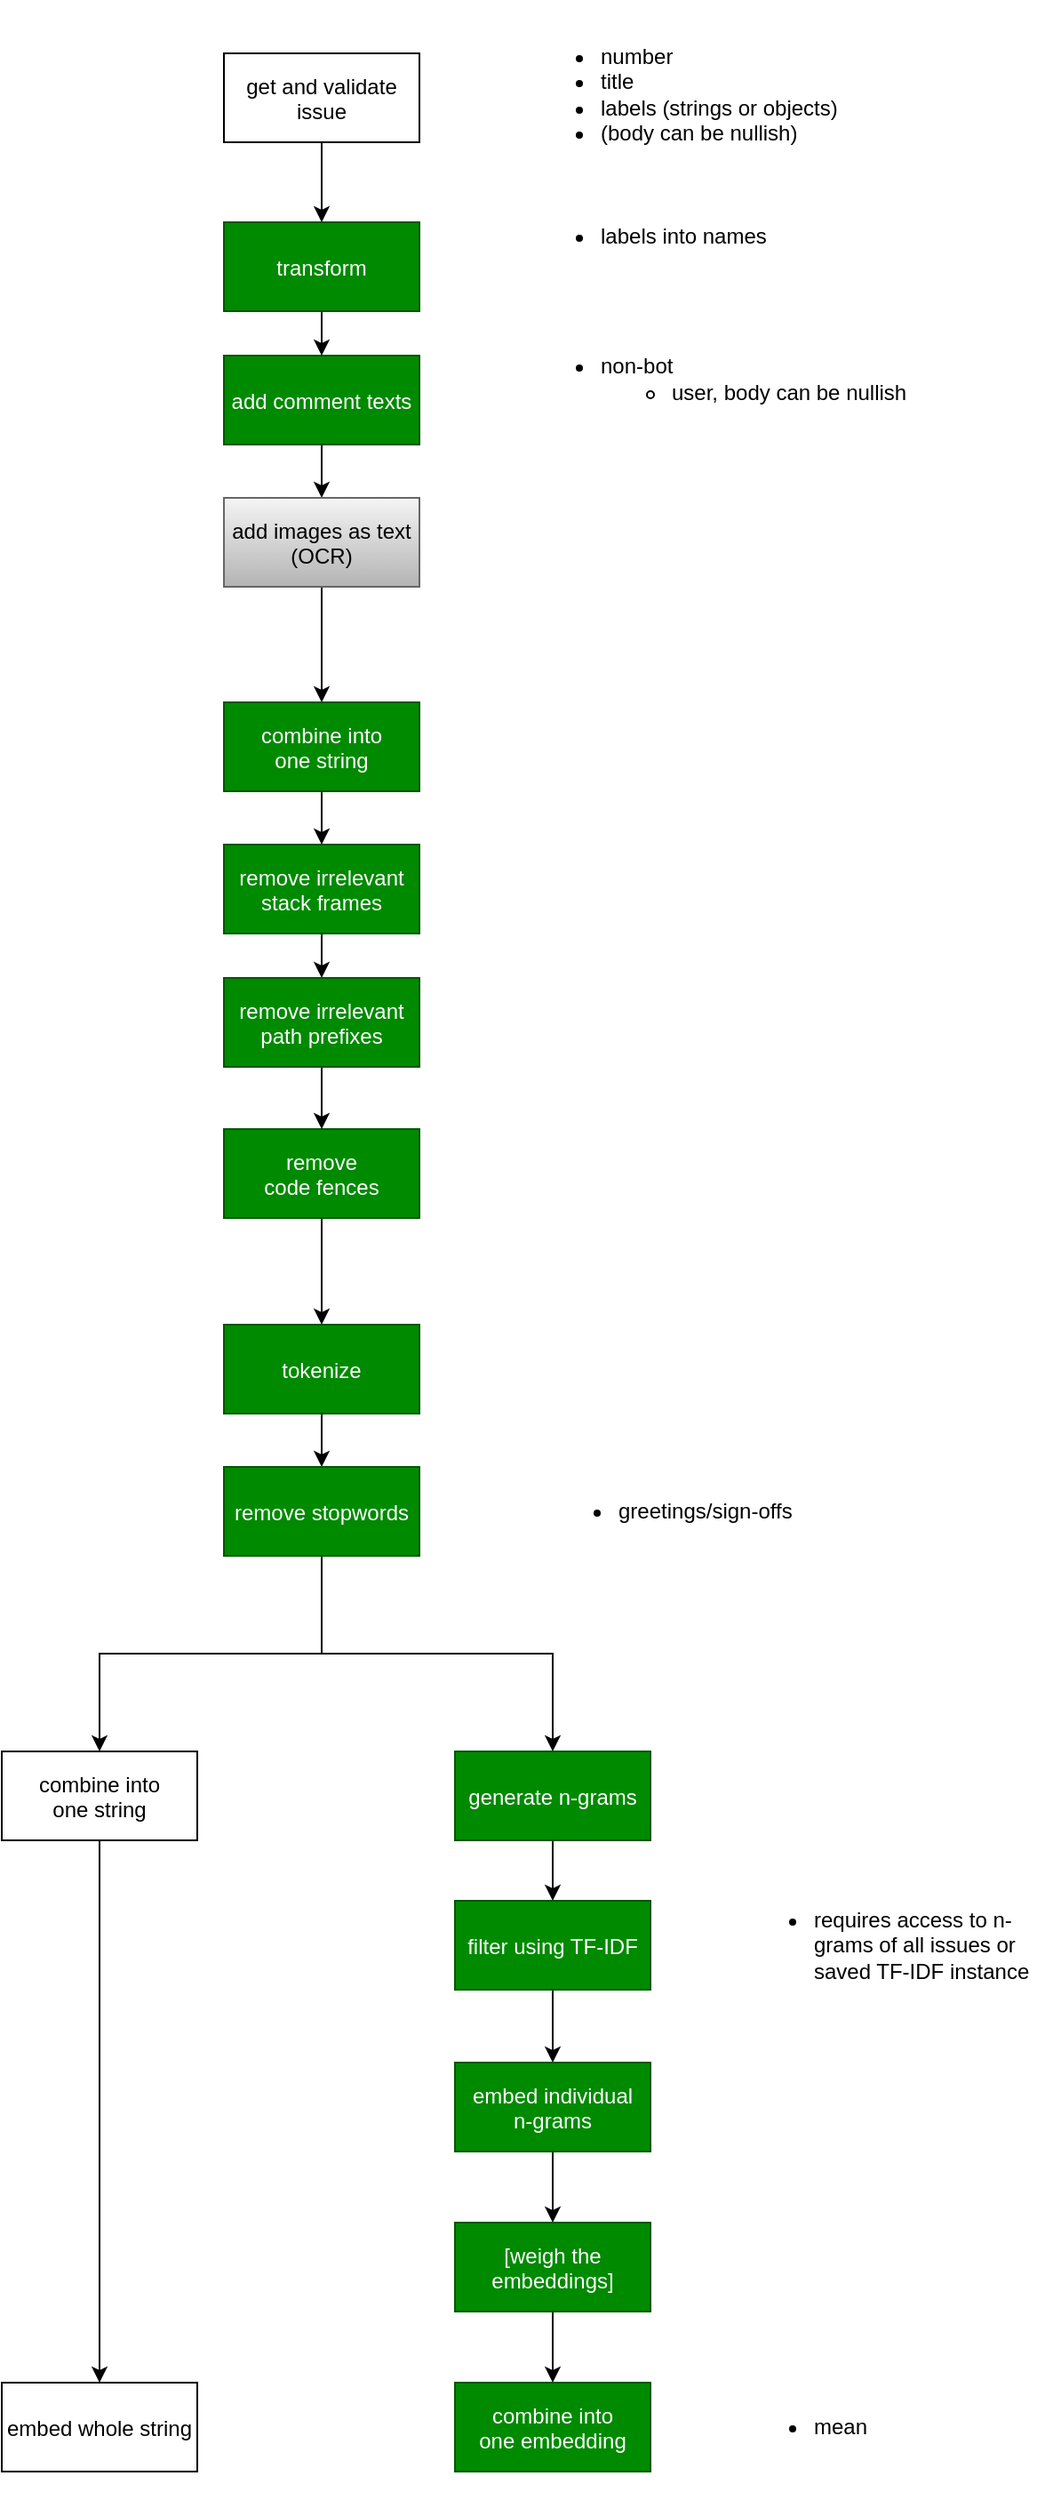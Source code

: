 <mxfile version="24.7.8">
  <diagram name="Page-1" id="e7e014a7-5840-1c2e-5031-d8a46d1fe8dd">
    <mxGraphModel dx="982" dy="1767" grid="1" gridSize="10" guides="1" tooltips="1" connect="1" arrows="1" fold="1" page="1" pageScale="1" pageWidth="1169" pageHeight="826" background="none" math="0" shadow="0">
      <root>
        <mxCell id="0" />
        <mxCell id="1" parent="0" />
        <mxCell id="v6B5wqSu6SAp7sWqbgs--83" style="edgeStyle=orthogonalEdgeStyle;rounded=0;orthogonalLoop=1;jettySize=auto;html=1;exitX=0.5;exitY=1;exitDx=0;exitDy=0;" parent="1" source="v6B5wqSu6SAp7sWqbgs--84" target="v6B5wqSu6SAp7sWqbgs--109" edge="1">
          <mxGeometry relative="1" as="geometry">
            <mxPoint x="275.5" y="650" as="targetPoint" />
          </mxGeometry>
        </mxCell>
        <mxCell id="v6B5wqSu6SAp7sWqbgs--84" value="remove&#xa;code fences" style="fillColor=#008a00;fontColor=#ffffff;strokeColor=#005700;" parent="1" vertex="1">
          <mxGeometry x="220" y="535" width="110" height="50" as="geometry" />
        </mxCell>
        <mxCell id="cVfKy4Dpxkk26B2VuoCf-9" style="edgeStyle=orthogonalEdgeStyle;rounded=0;orthogonalLoop=1;jettySize=auto;html=1;exitX=0.5;exitY=1;exitDx=0;exitDy=0;" parent="1" source="v6B5wqSu6SAp7sWqbgs--86" target="cVfKy4Dpxkk26B2VuoCf-8" edge="1">
          <mxGeometry relative="1" as="geometry" />
        </mxCell>
        <mxCell id="v6B5wqSu6SAp7sWqbgs--86" value="remove irrelevant&#xa;stack frames" style="fillColor=#008a00;fontColor=#ffffff;strokeColor=#005700;" parent="1" vertex="1">
          <mxGeometry x="220" y="375" width="110" height="50" as="geometry" />
        </mxCell>
        <mxCell id="v6B5wqSu6SAp7sWqbgs--107" value="&lt;ul&gt;&lt;li&gt;greetings/sign-offs&lt;/li&gt;&lt;/ul&gt;" style="text;strokeColor=none;fillColor=none;html=1;whiteSpace=wrap;verticalAlign=middle;overflow=hidden;" parent="1" vertex="1">
          <mxGeometry x="400" y="710" width="180" height="80" as="geometry" />
        </mxCell>
        <mxCell id="v6B5wqSu6SAp7sWqbgs--108" style="edgeStyle=orthogonalEdgeStyle;rounded=0;orthogonalLoop=1;jettySize=auto;html=1;exitX=0.5;exitY=1;exitDx=0;exitDy=0;" parent="1" source="v6B5wqSu6SAp7sWqbgs--109" target="v6B5wqSu6SAp7sWqbgs--110" edge="1">
          <mxGeometry relative="1" as="geometry" />
        </mxCell>
        <mxCell id="v6B5wqSu6SAp7sWqbgs--109" value="tokenize" style="fillColor=#008a00;fontColor=#ffffff;strokeColor=#005700;" parent="1" vertex="1">
          <mxGeometry x="220" y="645" width="110" height="50" as="geometry" />
        </mxCell>
        <mxCell id="v6B5wqSu6SAp7sWqbgs--120" style="edgeStyle=orthogonalEdgeStyle;rounded=0;orthogonalLoop=1;jettySize=auto;html=1;exitX=0.5;exitY=1;exitDx=0;exitDy=0;" parent="1" source="v6B5wqSu6SAp7sWqbgs--110" target="v6B5wqSu6SAp7sWqbgs--119" edge="1">
          <mxGeometry relative="1" as="geometry" />
        </mxCell>
        <mxCell id="v6B5wqSu6SAp7sWqbgs--124" style="edgeStyle=orthogonalEdgeStyle;rounded=0;orthogonalLoop=1;jettySize=auto;html=1;exitX=0.5;exitY=1;exitDx=0;exitDy=0;" parent="1" source="v6B5wqSu6SAp7sWqbgs--110" target="v6B5wqSu6SAp7sWqbgs--123" edge="1">
          <mxGeometry relative="1" as="geometry" />
        </mxCell>
        <mxCell id="v6B5wqSu6SAp7sWqbgs--110" value="remove stopwords" style="fillColor=#008a00;fontColor=#ffffff;strokeColor=#005700;" parent="1" vertex="1">
          <mxGeometry x="220" y="725" width="110" height="50" as="geometry" />
        </mxCell>
        <mxCell id="v6B5wqSu6SAp7sWqbgs--111" value="&lt;ul&gt;&lt;li&gt;number&lt;/li&gt;&lt;li&gt;title&lt;/li&gt;&lt;li&gt;labels (strings or objects)&lt;/li&gt;&lt;li&gt;(body can be nullish)&lt;/li&gt;&lt;/ul&gt;" style="text;strokeColor=none;fillColor=none;html=1;whiteSpace=wrap;verticalAlign=middle;overflow=hidden;" parent="1" vertex="1">
          <mxGeometry x="390" y="-100" width="200" height="105" as="geometry" />
        </mxCell>
        <mxCell id="v6B5wqSu6SAp7sWqbgs--115" style="edgeStyle=orthogonalEdgeStyle;rounded=0;orthogonalLoop=1;jettySize=auto;html=1;exitX=0.5;exitY=1;exitDx=0;exitDy=0;" parent="1" source="v6B5wqSu6SAp7sWqbgs--112" target="v6B5wqSu6SAp7sWqbgs--114" edge="1">
          <mxGeometry relative="1" as="geometry" />
        </mxCell>
        <mxCell id="v6B5wqSu6SAp7sWqbgs--112" value="add comment texts" style="fillColor=#008a00;fontColor=#ffffff;strokeColor=#005700;" parent="1" vertex="1">
          <mxGeometry x="220" y="100" width="110" height="50" as="geometry" />
        </mxCell>
        <mxCell id="v6B5wqSu6SAp7sWqbgs--117" style="edgeStyle=orthogonalEdgeStyle;rounded=0;orthogonalLoop=1;jettySize=auto;html=1;exitX=0.5;exitY=1;exitDx=0;exitDy=0;" parent="1" source="v6B5wqSu6SAp7sWqbgs--114" target="v6B5wqSu6SAp7sWqbgs--116" edge="1">
          <mxGeometry relative="1" as="geometry" />
        </mxCell>
        <mxCell id="v6B5wqSu6SAp7sWqbgs--114" value="add images as text&#xa;(OCR)" style="fillColor=#f5f5f5;gradientColor=#b3b3b3;strokeColor=#666666;fontColor=#000000;" parent="1" vertex="1">
          <mxGeometry x="220" y="180" width="110" height="50" as="geometry" />
        </mxCell>
        <mxCell id="v6B5wqSu6SAp7sWqbgs--118" style="edgeStyle=orthogonalEdgeStyle;rounded=0;orthogonalLoop=1;jettySize=auto;html=1;exitX=0.5;exitY=1;exitDx=0;exitDy=0;entryX=0.5;entryY=0;entryDx=0;entryDy=0;" parent="1" source="v6B5wqSu6SAp7sWqbgs--116" target="v6B5wqSu6SAp7sWqbgs--86" edge="1">
          <mxGeometry relative="1" as="geometry" />
        </mxCell>
        <mxCell id="v6B5wqSu6SAp7sWqbgs--116" value="combine into&#xa;one string" style="fillColor=#008a00;fontColor=#ffffff;strokeColor=#005700;" parent="1" vertex="1">
          <mxGeometry x="220" y="295" width="110" height="50" as="geometry" />
        </mxCell>
        <mxCell id="v6B5wqSu6SAp7sWqbgs--122" style="edgeStyle=orthogonalEdgeStyle;rounded=0;orthogonalLoop=1;jettySize=auto;html=1;exitX=0.5;exitY=1;exitDx=0;exitDy=0;" parent="1" source="v6B5wqSu6SAp7sWqbgs--119" target="v6B5wqSu6SAp7sWqbgs--121" edge="1">
          <mxGeometry relative="1" as="geometry" />
        </mxCell>
        <mxCell id="v6B5wqSu6SAp7sWqbgs--119" value="generate n-grams" style="fillColor=#008a00;fontColor=#ffffff;strokeColor=#005700;" parent="1" vertex="1">
          <mxGeometry x="350" y="885" width="110" height="50" as="geometry" />
        </mxCell>
        <mxCell id="v6B5wqSu6SAp7sWqbgs--128" style="edgeStyle=orthogonalEdgeStyle;rounded=0;orthogonalLoop=1;jettySize=auto;html=1;exitX=0.5;exitY=1;exitDx=0;exitDy=0;" parent="1" source="v6B5wqSu6SAp7sWqbgs--121" target="v6B5wqSu6SAp7sWqbgs--127" edge="1">
          <mxGeometry relative="1" as="geometry" />
        </mxCell>
        <mxCell id="v6B5wqSu6SAp7sWqbgs--121" value="filter using TF-IDF" style="fillColor=#008a00;fontColor=#ffffff;strokeColor=#005700;" parent="1" vertex="1">
          <mxGeometry x="350" y="969" width="110" height="50" as="geometry" />
        </mxCell>
        <mxCell id="v6B5wqSu6SAp7sWqbgs--126" style="edgeStyle=orthogonalEdgeStyle;rounded=0;orthogonalLoop=1;jettySize=auto;html=1;exitX=0.5;exitY=1;exitDx=0;exitDy=0;" parent="1" source="v6B5wqSu6SAp7sWqbgs--123" target="v6B5wqSu6SAp7sWqbgs--125" edge="1">
          <mxGeometry relative="1" as="geometry" />
        </mxCell>
        <mxCell id="v6B5wqSu6SAp7sWqbgs--123" value="combine into&#xa;one string" style="" parent="1" vertex="1">
          <mxGeometry x="95" y="885" width="110" height="50" as="geometry" />
        </mxCell>
        <mxCell id="v6B5wqSu6SAp7sWqbgs--125" value="embed whole string" style="" parent="1" vertex="1">
          <mxGeometry x="95" y="1240" width="110" height="50" as="geometry" />
        </mxCell>
        <mxCell id="v6B5wqSu6SAp7sWqbgs--132" style="edgeStyle=orthogonalEdgeStyle;rounded=0;orthogonalLoop=1;jettySize=auto;html=1;exitX=0.5;exitY=1;exitDx=0;exitDy=0;" parent="1" source="v6B5wqSu6SAp7sWqbgs--127" target="v6B5wqSu6SAp7sWqbgs--131" edge="1">
          <mxGeometry relative="1" as="geometry" />
        </mxCell>
        <mxCell id="v6B5wqSu6SAp7sWqbgs--127" value="embed individual&#xa;n-grams" style="fillColor=#008a00;fontColor=#ffffff;strokeColor=#005700;" parent="1" vertex="1">
          <mxGeometry x="350" y="1060" width="110" height="50" as="geometry" />
        </mxCell>
        <mxCell id="v6B5wqSu6SAp7sWqbgs--130" value="&lt;ul&gt;&lt;li&gt;requires access to n-grams of all issues or saved TF-IDF instance&lt;/li&gt;&lt;/ul&gt;" style="text;strokeColor=none;fillColor=none;html=1;whiteSpace=wrap;verticalAlign=middle;overflow=hidden;" parent="1" vertex="1">
          <mxGeometry x="510" y="954" width="180" height="80" as="geometry" />
        </mxCell>
        <mxCell id="v6B5wqSu6SAp7sWqbgs--134" style="edgeStyle=orthogonalEdgeStyle;rounded=0;orthogonalLoop=1;jettySize=auto;html=1;exitX=0.5;exitY=1;exitDx=0;exitDy=0;" parent="1" source="v6B5wqSu6SAp7sWqbgs--131" target="v6B5wqSu6SAp7sWqbgs--133" edge="1">
          <mxGeometry relative="1" as="geometry" />
        </mxCell>
        <mxCell id="v6B5wqSu6SAp7sWqbgs--131" value="[weigh the&#xa;embeddings]" style="fillColor=#008a00;fontColor=#ffffff;strokeColor=#005700;" parent="1" vertex="1">
          <mxGeometry x="350" y="1150" width="110" height="50" as="geometry" />
        </mxCell>
        <mxCell id="v6B5wqSu6SAp7sWqbgs--133" value="combine into&#xa;one embedding" style="fillColor=#008a00;fontColor=#ffffff;strokeColor=#005700;" parent="1" vertex="1">
          <mxGeometry x="350" y="1240" width="110" height="50" as="geometry" />
        </mxCell>
        <mxCell id="cVfKy4Dpxkk26B2VuoCf-3" style="edgeStyle=orthogonalEdgeStyle;rounded=0;orthogonalLoop=1;jettySize=auto;html=1;exitX=0.5;exitY=1;exitDx=0;exitDy=0;entryX=0.5;entryY=0;entryDx=0;entryDy=0;" parent="1" source="cVfKy4Dpxkk26B2VuoCf-1" target="v6B5wqSu6SAp7sWqbgs--112" edge="1">
          <mxGeometry relative="1" as="geometry" />
        </mxCell>
        <mxCell id="cVfKy4Dpxkk26B2VuoCf-1" value="transform" style="fillColor=#008a00;fontColor=#ffffff;strokeColor=#005700;" parent="1" vertex="1">
          <mxGeometry x="220" y="25" width="110" height="50" as="geometry" />
        </mxCell>
        <mxCell id="cVfKy4Dpxkk26B2VuoCf-4" value="&lt;ul&gt;&lt;li&gt;labels into names&lt;/li&gt;&lt;/ul&gt;" style="text;strokeColor=none;fillColor=none;html=1;whiteSpace=wrap;verticalAlign=middle;overflow=hidden;" parent="1" vertex="1">
          <mxGeometry x="390" y="-20" width="200" height="105" as="geometry" />
        </mxCell>
        <mxCell id="cVfKy4Dpxkk26B2VuoCf-6" style="edgeStyle=orthogonalEdgeStyle;rounded=0;orthogonalLoop=1;jettySize=auto;html=1;exitX=0.5;exitY=1;exitDx=0;exitDy=0;entryX=0.5;entryY=0;entryDx=0;entryDy=0;" parent="1" source="cVfKy4Dpxkk26B2VuoCf-5" target="cVfKy4Dpxkk26B2VuoCf-1" edge="1">
          <mxGeometry relative="1" as="geometry">
            <mxPoint x="275" y="-52.5" as="targetPoint" />
          </mxGeometry>
        </mxCell>
        <mxCell id="cVfKy4Dpxkk26B2VuoCf-5" value="get and validate&#xa;issue" style="" parent="1" vertex="1">
          <mxGeometry x="220" y="-70" width="110" height="50" as="geometry" />
        </mxCell>
        <mxCell id="cVfKy4Dpxkk26B2VuoCf-7" value="&lt;ul&gt;&lt;li&gt;non-bot&lt;/li&gt;&lt;ul&gt;&lt;li&gt;user, body can be nullish&lt;/li&gt;&lt;/ul&gt;&lt;/ul&gt;" style="text;strokeColor=none;fillColor=none;html=1;whiteSpace=wrap;verticalAlign=middle;overflow=hidden;" parent="1" vertex="1">
          <mxGeometry x="390" y="60" width="260" height="105" as="geometry" />
        </mxCell>
        <mxCell id="cVfKy4Dpxkk26B2VuoCf-10" style="edgeStyle=orthogonalEdgeStyle;rounded=0;orthogonalLoop=1;jettySize=auto;html=1;entryX=0.5;entryY=0;entryDx=0;entryDy=0;" parent="1" source="cVfKy4Dpxkk26B2VuoCf-8" target="v6B5wqSu6SAp7sWqbgs--84" edge="1">
          <mxGeometry relative="1" as="geometry" />
        </mxCell>
        <mxCell id="cVfKy4Dpxkk26B2VuoCf-8" value="remove irrelevant&#xa;path prefixes" style="fillColor=#008a00;fontColor=#ffffff;strokeColor=#005700;" parent="1" vertex="1">
          <mxGeometry x="220" y="450" width="110" height="50" as="geometry" />
        </mxCell>
        <mxCell id="cVfKy4Dpxkk26B2VuoCf-11" value="&lt;ul&gt;&lt;li&gt;mean&lt;/li&gt;&lt;/ul&gt;" style="text;strokeColor=none;fillColor=none;html=1;whiteSpace=wrap;verticalAlign=middle;overflow=hidden;" parent="1" vertex="1">
          <mxGeometry x="510" y="1225" width="180" height="80" as="geometry" />
        </mxCell>
      </root>
    </mxGraphModel>
  </diagram>
</mxfile>

